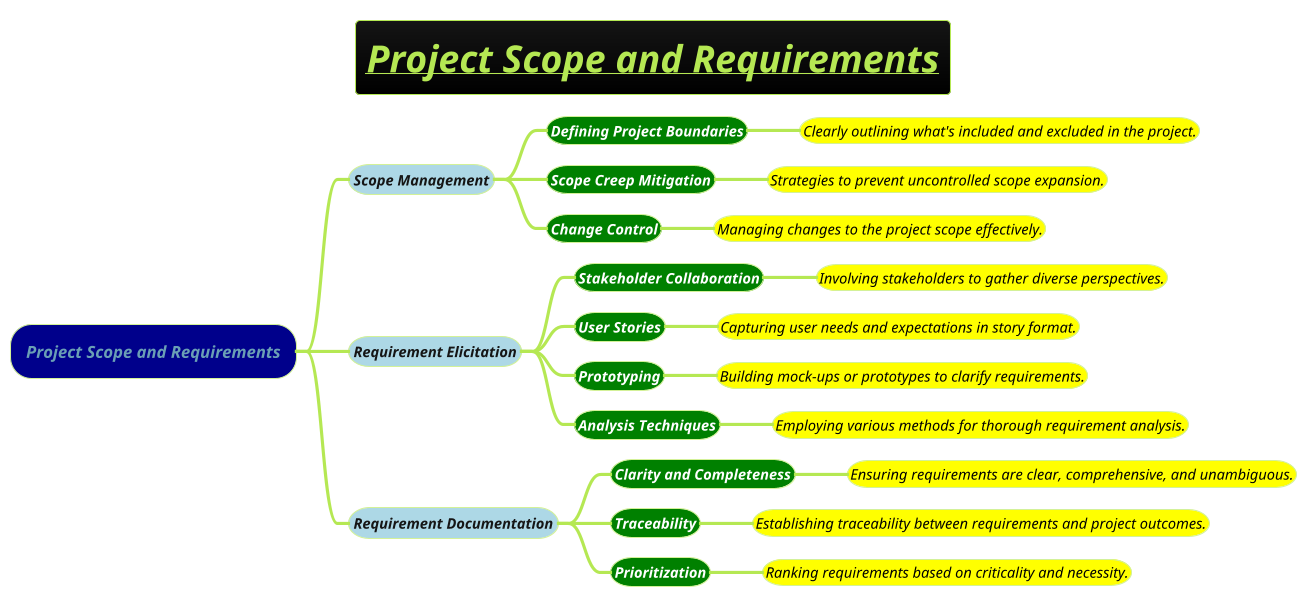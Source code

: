@startmindmap
title =<i><b><u>Project Scope and Requirements
!theme hacker

*[#darkblue] <i>Project Scope and Requirements
**[#lightblue] <i><color #blac><size:14>Scope Management
***[#green] <b><i><color #white><size:14>Defining Project Boundaries
****[#yellow] <i><color #black><size:14>Clearly outlining what's included and excluded in the project.
***[#green] <b><i><color #white><size:14>Scope Creep Mitigation
****[#yellow] <i><color #black><size:14>Strategies to prevent uncontrolled scope expansion.
***[#green] <b><i><color #white><size:14>Change Control
****[#yellow] <i><color #black><size:14>Managing changes to the project scope effectively.
**[#lightblue] <i><color #blac><size:14>Requirement Elicitation
***[#green] <b><i><color #white><size:14>Stakeholder Collaboration
****[#yellow] <i><color #black><size:14>Involving stakeholders to gather diverse perspectives.
***[#green] <b><i><color #white><size:14>User Stories
****[#yellow] <i><color #black><size:14>Capturing user needs and expectations in story format.
***[#green] <b><i><color #white><size:14>Prototyping
****[#yellow] <i><color #black><size:14>Building mock-ups or prototypes to clarify requirements.
***[#green] <b><i><color #white><size:14>Analysis Techniques
****[#yellow] <i><color #black><size:14>Employing various methods for thorough requirement analysis.
**[#lightblue] <i><color #blac><size:14>Requirement Documentation
***[#green] <b><i><color #white><size:14>Clarity and Completeness
****[#yellow] <i><color #black><size:14>Ensuring requirements are clear, comprehensive, and unambiguous.
***[#green] <b><i><color #white><size:14>Traceability
****[#yellow] <i><color #black><size:14>Establishing traceability between requirements and project outcomes.
***[#green] <b><i><color #white><size:14>Prioritization
****[#yellow] <i><color #black><size:14>Ranking requirements based on criticality and necessity.
@endmindmap
